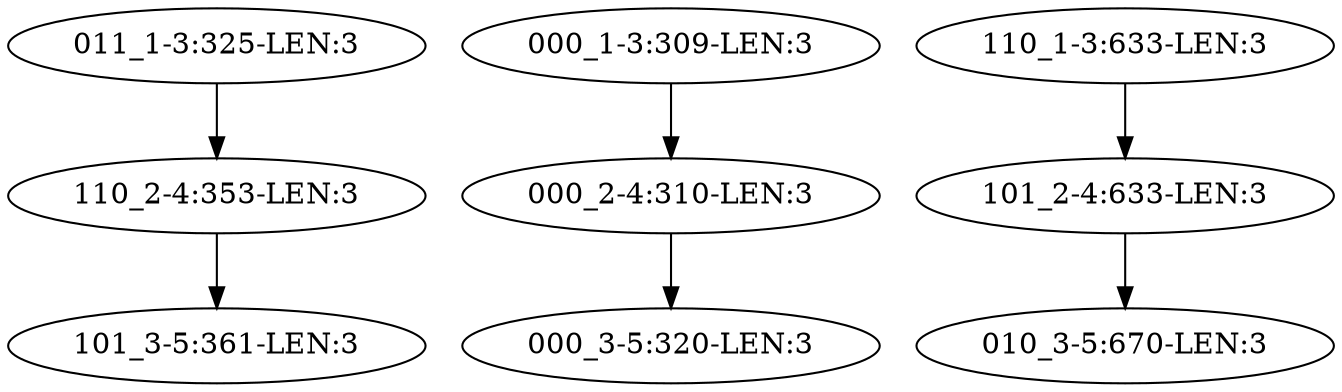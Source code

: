 digraph G {
    "011_1-3:325-LEN:3" -> "110_2-4:353-LEN:3";
    "000_2-4:310-LEN:3" -> "000_3-5:320-LEN:3";
    "110_1-3:633-LEN:3" -> "101_2-4:633-LEN:3";
    "110_2-4:353-LEN:3" -> "101_3-5:361-LEN:3";
    "000_1-3:309-LEN:3" -> "000_2-4:310-LEN:3";
    "101_2-4:633-LEN:3" -> "010_3-5:670-LEN:3";
}
